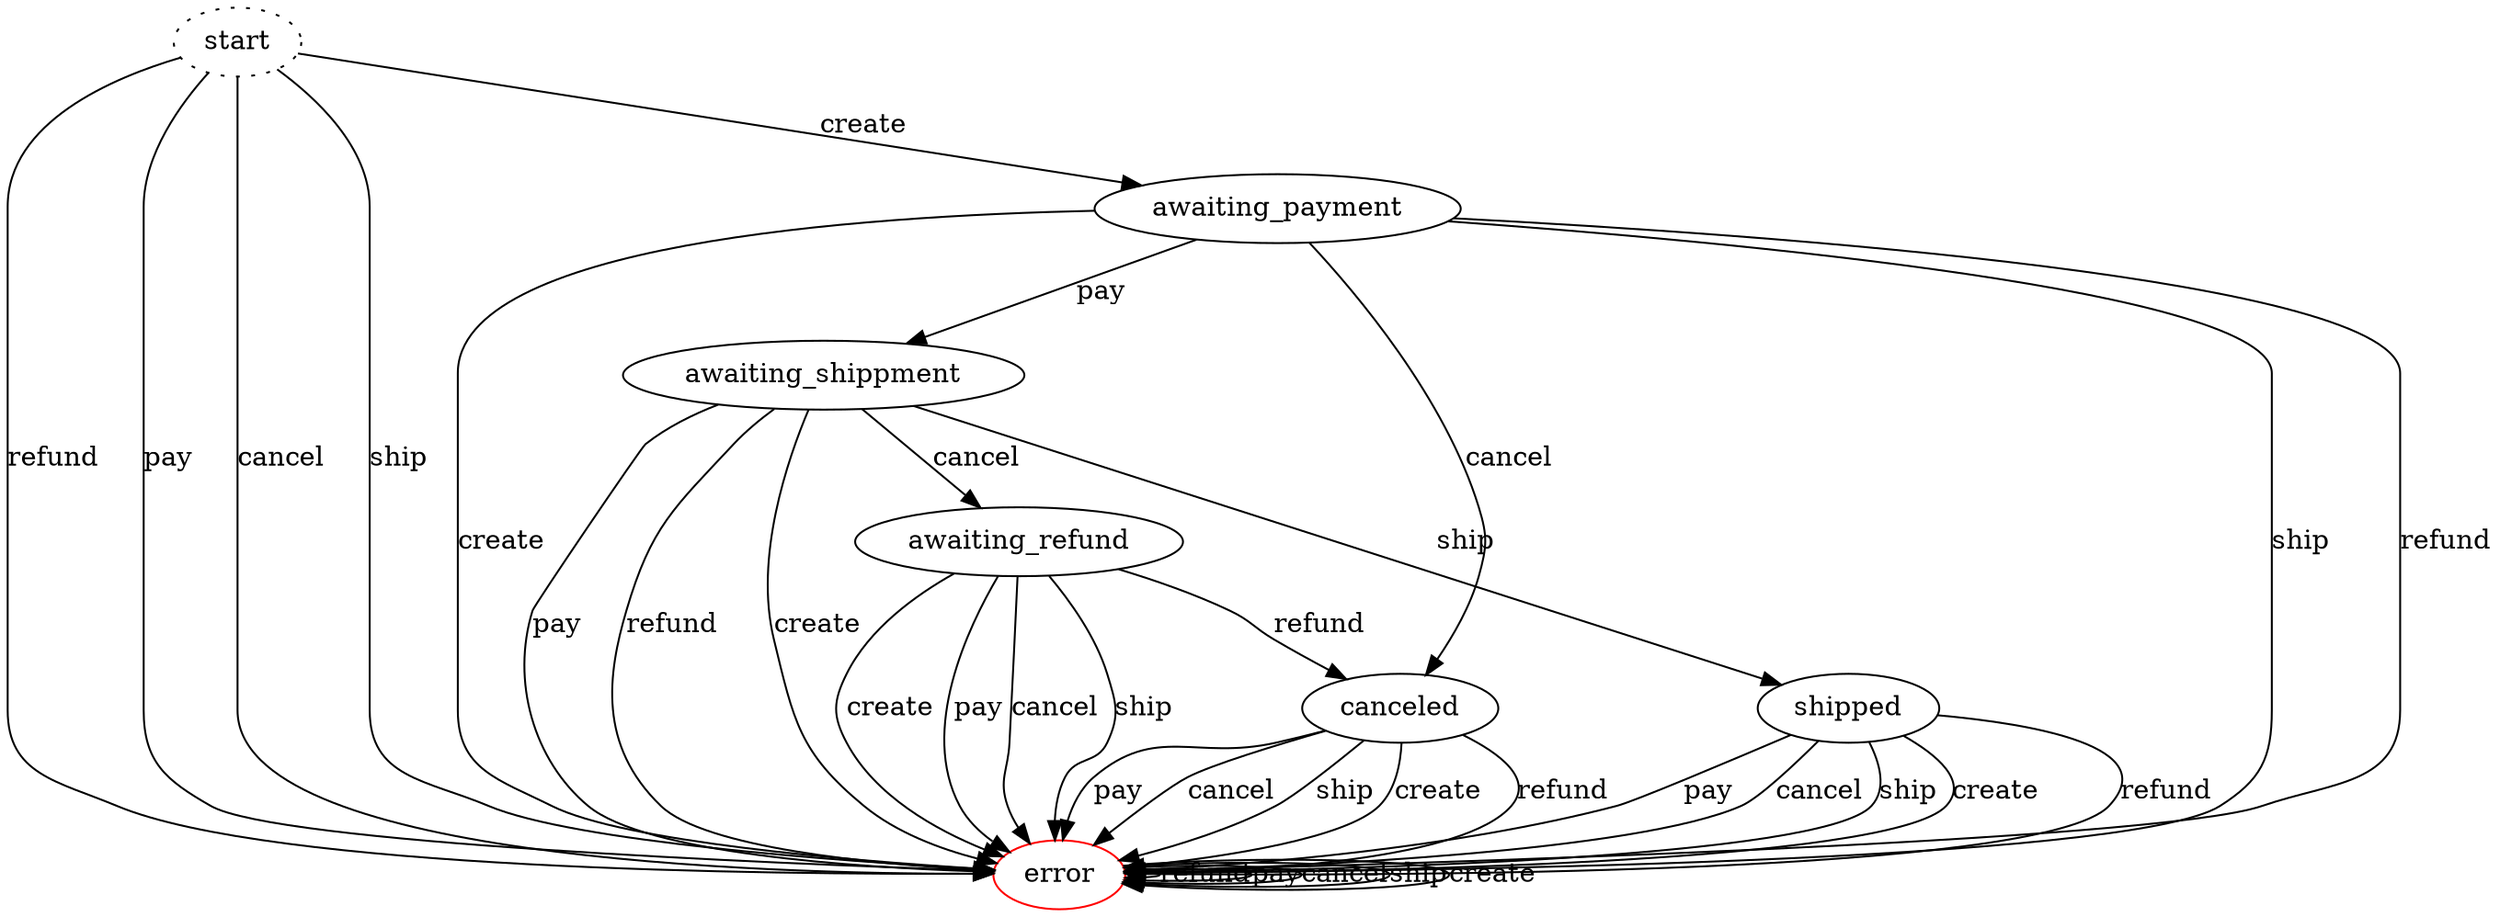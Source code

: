 digraph "G" {
  start [style="dotted"];
  error [color="red"];

  start -> awaiting_payment [label="create"];
  start -> error [label="refund"];
  start -> error [label="pay"];
  start -> error [label="cancel"];
  start -> error [label="ship"];

  awaiting_payment -> awaiting_shippment [label="pay"];
  awaiting_payment -> canceled [label="cancel"];
  awaiting_payment -> error [label="ship"];
  awaiting_payment -> error [label="refund"];
  awaiting_payment -> error [label="create"];

  awaiting_shippment -> awaiting_refund [label="cancel"];
  awaiting_shippment -> shipped [label="ship"];
  awaiting_shippment -> error [label="pay"];
  awaiting_shippment -> error [label="refund"];
  awaiting_shippment -> error [label="create"];

  awaiting_refund -> canceled [label="refund"];
  awaiting_refund -> error [label="pay"];
  awaiting_refund -> error [label="cancel"];
  awaiting_refund -> error [label="ship"];
  awaiting_refund -> error [label="create"];

  canceled -> error [label="refund"];
  canceled -> error [label="pay"];
  canceled -> error [label="cancel"];
  canceled -> error [label="ship"];
  canceled -> error [label="create"];

  shipped -> error [label="refund"];
  shipped -> error [label="pay"];
  shipped -> error [label="cancel"];
  shipped -> error [label="ship"];
  shipped -> error [label="create"];

  error -> error [label="refund"];
  error -> error [label="pay"];
  error -> error [label="cancel"];
  error -> error [label="ship"];
  error -> error [label="create"];
}
